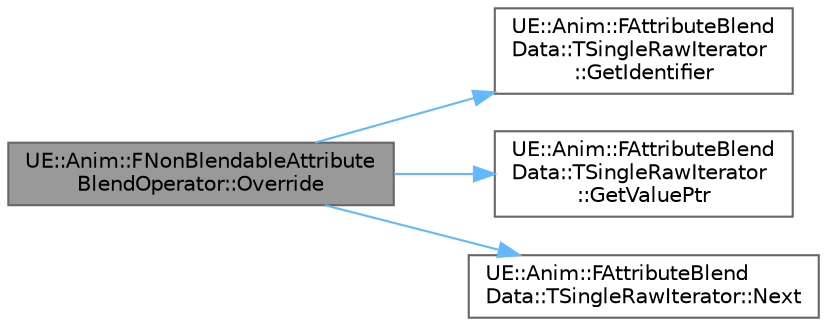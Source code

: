 digraph "UE::Anim::FNonBlendableAttributeBlendOperator::Override"
{
 // INTERACTIVE_SVG=YES
 // LATEX_PDF_SIZE
  bgcolor="transparent";
  edge [fontname=Helvetica,fontsize=10,labelfontname=Helvetica,labelfontsize=10];
  node [fontname=Helvetica,fontsize=10,shape=box,height=0.2,width=0.4];
  rankdir="LR";
  Node1 [id="Node000001",label="UE::Anim::FNonBlendableAttribute\lBlendOperator::Override",height=0.2,width=0.4,color="gray40", fillcolor="grey60", style="filled", fontcolor="black",tooltip="Invoked when an attribute container A is expected to override attributes in container B."];
  Node1 -> Node2 [id="edge1_Node000001_Node000002",color="steelblue1",style="solid",tooltip=" "];
  Node2 [id="Node000002",label="UE::Anim::FAttributeBlend\lData::TSingleRawIterator\l::GetIdentifier",height=0.2,width=0.4,color="grey40", fillcolor="white", style="filled",URL="$d5/d18/structUE_1_1Anim_1_1FAttributeBlendData_1_1TSingleRawIterator.html#aa03e12b4e7f877045c557c1d6fc867ca",tooltip="Returns the identifier for the current attribute set."];
  Node1 -> Node3 [id="edge2_Node000001_Node000003",color="steelblue1",style="solid",tooltip=" "];
  Node3 [id="Node000003",label="UE::Anim::FAttributeBlend\lData::TSingleRawIterator\l::GetValuePtr",height=0.2,width=0.4,color="grey40", fillcolor="white", style="filled",URL="$d5/d18/structUE_1_1Anim_1_1FAttributeBlendData_1_1TSingleRawIterator.html#a6dd524a9afafe46c63bb0aa31481b73b",tooltip="Return the value for the currently indexed unique attribute."];
  Node1 -> Node4 [id="edge3_Node000001_Node000004",color="steelblue1",style="solid",tooltip=" "];
  Node4 [id="Node000004",label="UE::Anim::FAttributeBlend\lData::TSingleRawIterator::Next",height=0.2,width=0.4,color="grey40", fillcolor="white", style="filled",URL="$d5/d18/structUE_1_1Anim_1_1FAttributeBlendData_1_1TSingleRawIterator.html#a77d550ef87a9b59a135e17a7b19ca488",tooltip="Cycle through to next unique attribute, returns false if the end was reached."];
}
